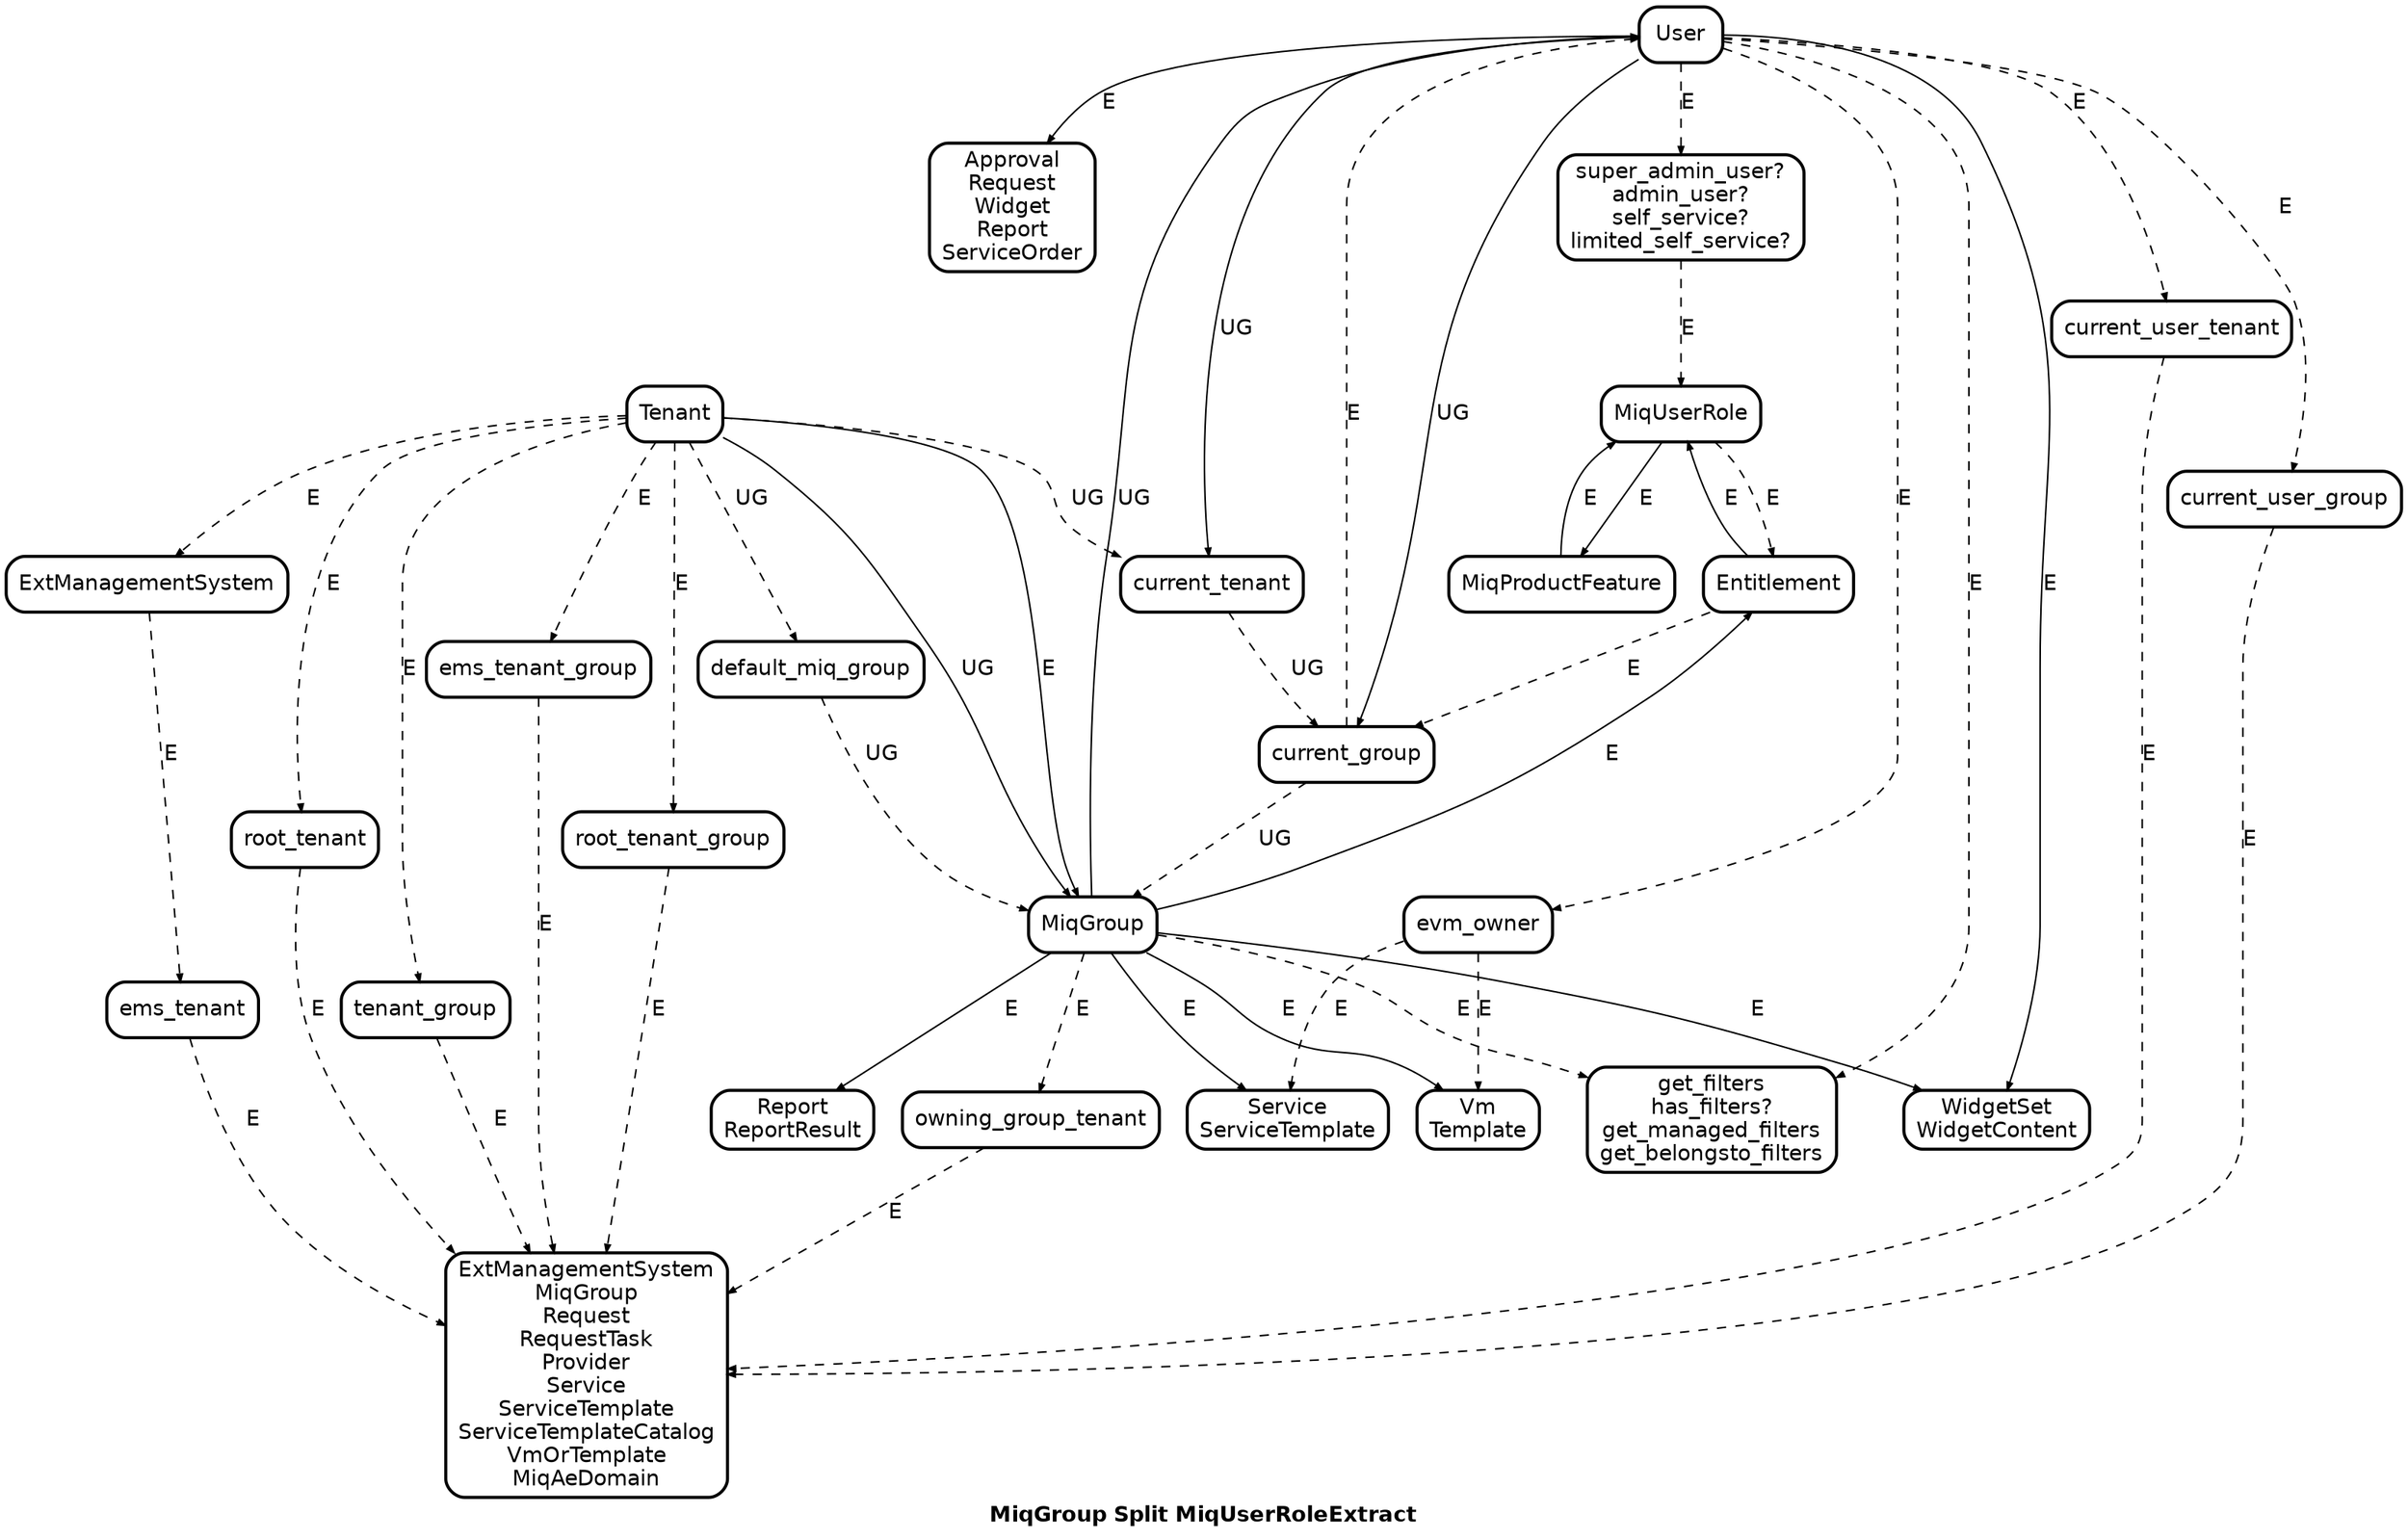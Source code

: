 digraph MiqGroupSplitMiqUserRoleExtract {
  graph [ fontname="Helvetica-Bold" ]
  node  [ id="\N" shape="Mrecord" style="filled" fontname="Helvetica" fillcolor="#ffffff" penwidth="2" ]
  edge  [ arrowsize="0.5" fontname="Helvetica" ]

  label="MiqGroup Split MiqUserRoleExtract"
  style="rounded"

  user_owned_resources [label="Approval\nRequest\nWidget\nReport\nServiceOrder"]
  group_owned_resources [label="Report\nReportResult"]
  widgetset_content [label = "WidgetSet\nWidgetContent"]
  owned_vms [label="Vm\nTemplate"]
  filters [label="get_filters\nhas_filters?\nget_managed_filters\nget_belongsto_filters"]
  user_levels [label="super_admin_user?\nadmin_user?\nself_service?\nlimited_self_service?"]
  service_resources [label="Service\nServiceTemplate"]
  tenancy_resources [label="ExtManagementSystem\nMiqGroup\nRequest\nRequestTask\nProvider\nService\nServiceTemplate\nServiceTemplateCatalog\nVmOrTemplate\nMiqAeDomain"]

  Tenant -> MiqGroup [label="E"]
  Tenant -> MiqGroup [label="UG"]
  Tenant -> default_miq_group -> MiqGroup [style="dashed", label="UG"]
  MiqGroup -> Entitlement [label="E"]
  Entitlement -> MiqUserRole [label="E"]
  MiqUserRole -> MiqProductFeature [label="E"]
  MiqProductFeature -> MiqUserRole [label="E"]
  MiqGroup -> User [label="UG"]

  # OwnershipMixin
  MiqGroup -> owned_vms, group_owned_resources, widgetset_content, service_resources [label="E"]
  User -> evm_owner -> owned_vms, service_resources [style="dashed", label="E"]

  User -> current_tenant, current_group [label="UG"]
  User -> filters [style="dashed", label="E"]
  User -> user_levels -> MiqUserRole [style="dashed", label="E"]
  MiqGroup -> filters [style="dashed", label="E"]

  User -> user_owned_resources, widgetset_content [label="E"]
  current_group -> MiqGroup [style="dashed", label="UG"]
  MiqUserRole -> Entitlement -> current_group -> User [style="dashed", label="E"]
  Tenant -> current_tenant -> current_group [style="dashed", label="UG"]

  # TenancyMixin
  MiqGroup -> owning_group_tenant -> tenancy_resources [style="dashed", label="E"]
  User -> current_user_tenant -> tenancy_resources [style="dashed", label="E"]
  Tenant -> ExtManagementSystem -> ems_tenant -> tenancy_resources [style="dashed", label="E"]
  Tenant -> root_tenant -> tenancy_resources [style="dashed", label="E"]
  Tenant -> tenant_group -> tenancy_resources [style="dashed", label="E"]
  User -> current_user_group -> tenancy_resources [style="dashed", label="E"]
  Tenant -> ems_tenant_group -> tenancy_resources [style="dashed", label="E"]
  Tenant -> root_tenant_group -> tenancy_resources [style="dashed", label="E"]
}
